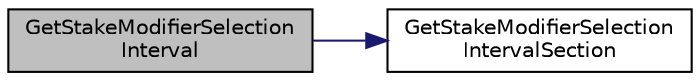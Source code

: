 digraph "GetStakeModifierSelectionInterval"
{
  edge [fontname="Helvetica",fontsize="10",labelfontname="Helvetica",labelfontsize="10"];
  node [fontname="Helvetica",fontsize="10",shape=record];
  rankdir="LR";
  Node322 [label="GetStakeModifierSelection\lInterval",height=0.2,width=0.4,color="black", fillcolor="grey75", style="filled", fontcolor="black"];
  Node322 -> Node323 [color="midnightblue",fontsize="10",style="solid",fontname="Helvetica"];
  Node323 [label="GetStakeModifierSelection\lIntervalSection",height=0.2,width=0.4,color="black", fillcolor="white", style="filled",URL="$d1/df6/stake_8cpp.html#afff4514ff841e65f8bc33abc89de41c2"];
}
